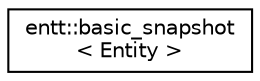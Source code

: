 digraph "Graphical Class Hierarchy"
{
 // LATEX_PDF_SIZE
  edge [fontname="Helvetica",fontsize="10",labelfontname="Helvetica",labelfontsize="10"];
  node [fontname="Helvetica",fontsize="10",shape=record];
  rankdir="LR";
  Node0 [label="entt::basic_snapshot\l\< Entity \>",height=0.2,width=0.4,color="black", fillcolor="white", style="filled",URL="$classentt_1_1basic__snapshot.html",tooltip="Utility class to create snapshots from a registry."];
}
